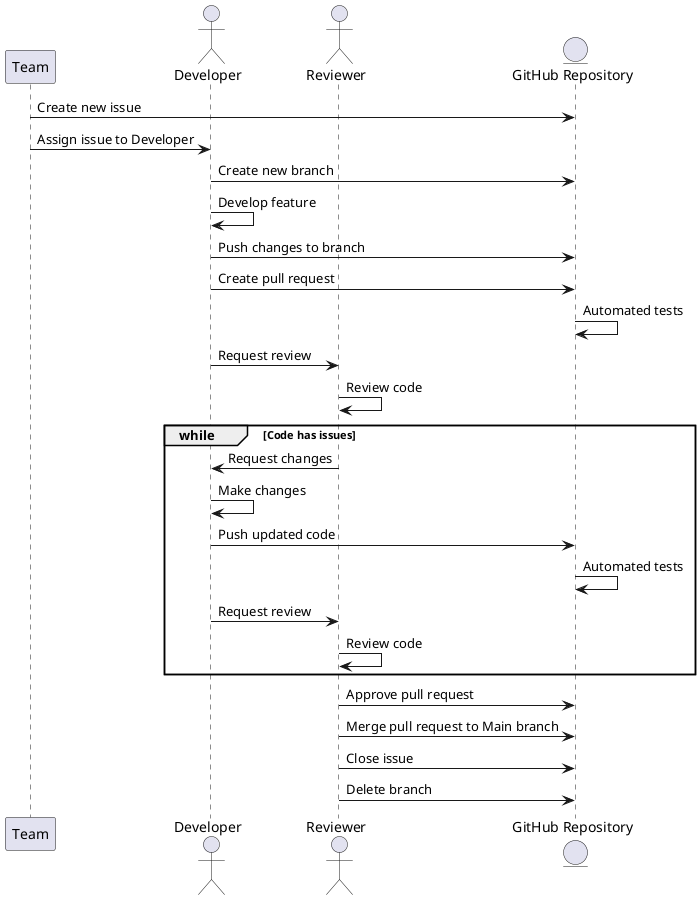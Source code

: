 @startuml
participant Team
actor Developer
actor Reviewer
entity "GitHub Repository" as Repo

Team -> Repo : Create new issue
Team -> Developer : Assign issue to Developer
Developer -> Repo : Create new branch
Developer -> Developer : Develop feature
Developer -> Repo : Push changes to branch
Developer -> Repo : Create pull request
Repo -> Repo : Automated tests
Developer -> Reviewer : Request review
Reviewer -> Reviewer : Review code
group while [Code has issues]
    Reviewer -> Developer : Request changes
    Developer -> Developer : Make changes
    Developer -> Repo : Push updated code
    Repo -> Repo : Automated tests
    Developer -> Reviewer : Request review
    Reviewer -> Reviewer : Review code
end
Reviewer -> Repo : Approve pull request
Reviewer -> Repo : Merge pull request to Main branch
Reviewer -> Repo : Close issue
Reviewer -> Repo : Delete branch

@enduml